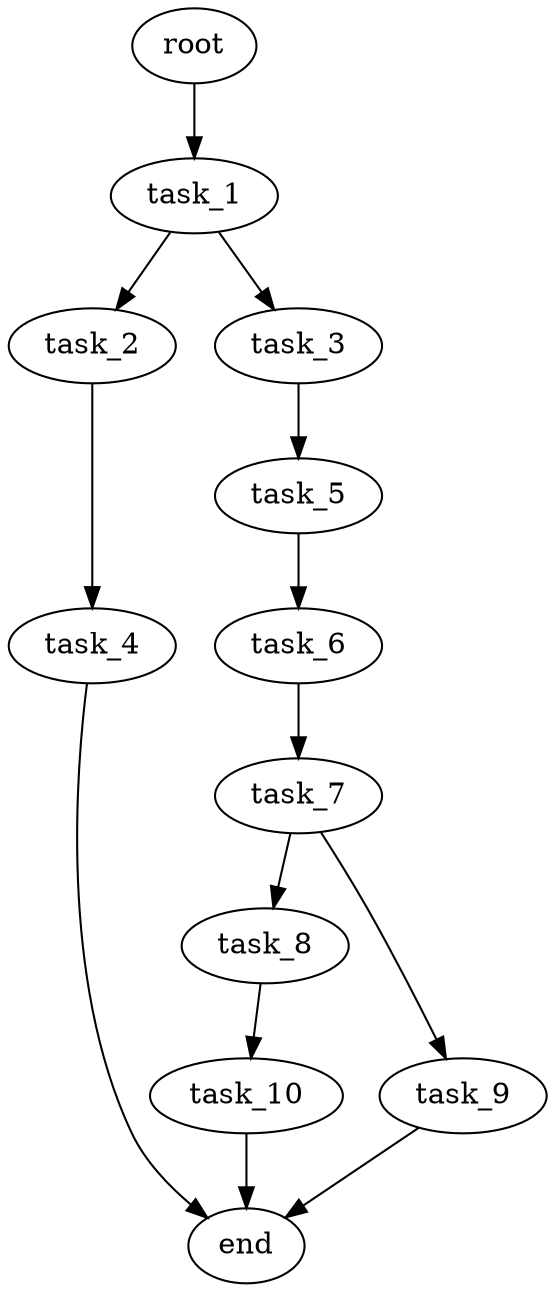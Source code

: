 digraph G {
  root [size="0.000000e+00"];
  task_1 [size="2.110617e+10"];
  task_2 [size="9.429154e+10"];
  task_3 [size="8.763800e+10"];
  task_4 [size="3.147464e+10"];
  task_5 [size="6.554731e+10"];
  task_6 [size="3.956923e+10"];
  task_7 [size="9.145561e+10"];
  task_8 [size="4.589060e+10"];
  task_9 [size="2.649537e+10"];
  task_10 [size="2.467028e+10"];
  end [size="0.000000e+00"];

  root -> task_1 [size="1.000000e-12"];
  task_1 -> task_2 [size="9.429154e+08"];
  task_1 -> task_3 [size="8.763800e+08"];
  task_2 -> task_4 [size="3.147464e+08"];
  task_3 -> task_5 [size="6.554731e+08"];
  task_4 -> end [size="1.000000e-12"];
  task_5 -> task_6 [size="3.956923e+08"];
  task_6 -> task_7 [size="9.145561e+08"];
  task_7 -> task_8 [size="4.589060e+08"];
  task_7 -> task_9 [size="2.649537e+08"];
  task_8 -> task_10 [size="2.467028e+08"];
  task_9 -> end [size="1.000000e-12"];
  task_10 -> end [size="1.000000e-12"];
}
